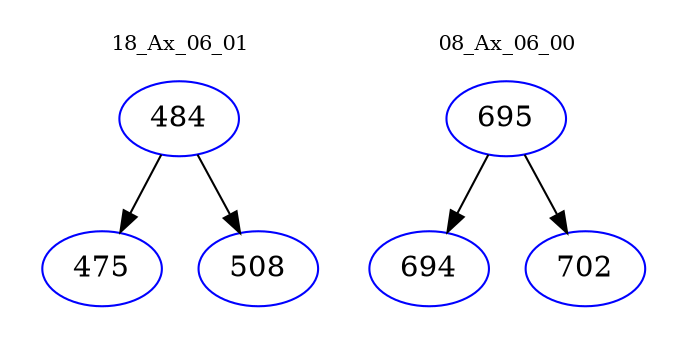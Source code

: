 digraph{
subgraph cluster_0 {
color = white
label = "18_Ax_06_01";
fontsize=10;
T0_484 [label="484", color="blue"]
T0_484 -> T0_475 [color="black"]
T0_475 [label="475", color="blue"]
T0_484 -> T0_508 [color="black"]
T0_508 [label="508", color="blue"]
}
subgraph cluster_1 {
color = white
label = "08_Ax_06_00";
fontsize=10;
T1_695 [label="695", color="blue"]
T1_695 -> T1_694 [color="black"]
T1_694 [label="694", color="blue"]
T1_695 -> T1_702 [color="black"]
T1_702 [label="702", color="blue"]
}
}
